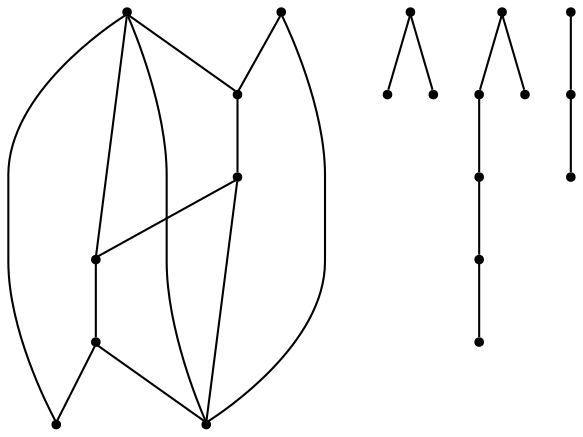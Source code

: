 graph {
  node [shape=point,comment="{\"directed\":false,\"doi\":\"10.1007/11618058_34\",\"figure\":\"2\"}"]

  v0 [pos="1410.0122638081396,439.6166547139485"]
  v1 [pos="1114.957399164244,607.6791826883951"]
  v2 [pos="1339.1240688590117,607.6791826883951"]
  v3 [pos="1227.0407340116278,607.6791826883951"]
  v4 [pos="1283.0511627906976,607.6791826883951"]
  v5 [pos="990.371722837936,439.6166547139485"]
  v6 [pos="1171.0303370276163,607.679182688395"]
  v7 [pos="1058.9469862827036,607.6791826883951"]
  v8 [pos="822.0904319585757,500.67914962768555"]
  v9 [pos="782.0204555777616,501.0541343688965"]
  v10 [pos="733.0113621911337,457.6166852315266"]
  v11 [pos="731.573589662064,501.0541343688965"]
  v12 [pos="706.3813953488371,477.24164962768555"]
  v13 [pos="682.0018509265988,500.67914962768543"]
  v14 [pos="568.5432526344478,500.67914962768543"]
  v15 [pos="521.471988553779,502.429141998291"]
  v16 [pos="557.9162790697675,478.6167208353678"]
  v17 [pos="464.0238190406977,501.0541343688965"]
  v18 [pos="539.6628792696222,457.6166852315266"]
  v19 [pos="415.82734375,500.67914962768555"]

  v19 -- v17 [id="-3",pos="415.82734375,500.67914962768555 464.0238190406977,501.0541343688965 464.0238190406977,501.0541343688965 464.0238190406977,501.0541343688965"]
  v17 -- v18 [id="-5",pos="464.0238190406977,501.0541343688965 539.6628792696222,457.6166852315266 539.6628792696222,457.6166852315266 539.6628792696222,457.6166852315266"]
  v0 -- v1 [id="-6",pos="1410.0122638081396,439.6166547139485 1114.957399164244,607.6791826883951 1114.957399164244,607.6791826883951 1114.957399164244,607.6791826883951"]
  v15 -- v14 [id="-7",pos="521.471988553779,502.429141998291 568.5432526344478,500.67914962768543 568.5432526344478,500.67914962768543 568.5432526344478,500.67914962768543"]
  v14 -- v13 [id="-8",pos="568.5432526344478,500.67914962768543 682.0018509265988,500.67914962768543 682.0018509265988,500.67914962768543 682.0018509265988,500.67914962768543"]
  v13 -- v11 [id="-9",pos="682.0018509265988,500.67914962768543 731.573589662064,501.0541343688965 731.573589662064,501.0541343688965 731.573589662064,501.0541343688965"]
  v15 -- v16 [id="-10",pos="521.471988553779,502.429141998291 557.9162790697675,478.6167208353678 557.9162790697675,478.6167208353678 557.9162790697675,478.6167208353678"]
  v11 -- v12 [id="-13",pos="731.573589662064,501.0541343688965 706.3813953488371,477.24164962768555 706.3813953488371,477.24164962768555 706.3813953488371,477.24164962768555"]
  v0 -- v2 [id="-14",pos="1410.0122638081396,439.6166547139485 1339.1240688590117,607.6791826883951 1339.1240688590117,607.6791826883951 1339.1240688590117,607.6791826883951"]
  v0 -- v3 [id="-15",pos="1410.0122638081396,439.6166547139485 1227.0407340116278,607.6791826883951 1227.0407340116278,607.6791826883951 1227.0407340116278,607.6791826883951"]
  v9 -- v10 [id="-16",pos="782.0204555777616,501.0541343688965 733.0113621911337,457.6166852315266 733.0113621911337,457.6166852315266 733.0113621911337,457.6166852315266"]
  v9 -- v8 [id="-17",pos="782.0204555777616,501.0541343688965 822.0904319585757,500.67914962768555 822.0904319585757,500.67914962768555 822.0904319585757,500.67914962768555"]
  v4 -- v5 [id="-23",pos="1283.0511627906976,607.6791826883951 990.371722837936,439.6166547139485 990.371722837936,439.6166547139485 990.371722837936,439.6166547139485"]
  v7 -- v5 [id="-29",pos="1058.9469862827036,607.6791826883951 990.371722837936,439.6166547139485 990.371722837936,439.6166547139485 990.371722837936,439.6166547139485"]
  v6 -- v5 [id="-31",pos="1171.0303370276163,607.679182688395 990.371722837936,439.6166547139485 990.371722837936,439.6166547139485 990.371722837936,439.6166547139485"]
  v4 -- v2 [id="-64",pos="1283.0511627906976,607.6791826883951 1339.1240688590117,607.6791826883951 1339.1240688590117,607.6791826883951 1339.1240688590117,607.6791826883951"]
  v5 -- v0 [id="-68",pos="990.371722837936,439.6166547139485 1410.0122638081396,439.6166547139485 1410.0122638081396,439.6166547139485 1410.0122638081396,439.6166547139485"]
  v3 -- v4 [id="-70",pos="1227.0407340116278,607.6791826883951 1283.0511627906976,607.6791826883951 1283.0511627906976,607.6791826883951 1283.0511627906976,607.6791826883951"]
  v6 -- v3 [id="-75",pos="1171.0303370276163,607.679182688395 1227.0407340116278,607.6791826883951 1227.0407340116278,607.6791826883951 1227.0407340116278,607.6791826883951"]
  v7 -- v1 [id="-77",pos="1058.9469862827036,607.6791826883951 1114.957399164244,607.6791826883951 1114.957399164244,607.6791826883951 1114.957399164244,607.6791826883951"]
  v1 -- v6 [id="-83",pos="1114.957399164244,607.6791826883951 1171.0303370276163,607.679182688395 1171.0303370276163,607.679182688395 1171.0303370276163,607.679182688395"]
}